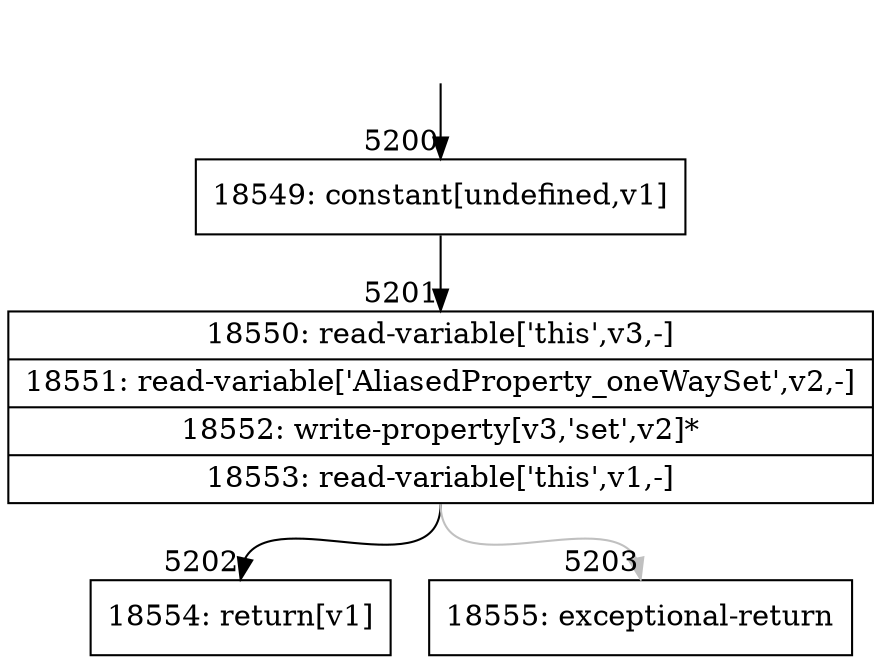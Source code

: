 digraph {
rankdir="TD"
BB_entry415[shape=none,label=""];
BB_entry415 -> BB5200 [tailport=s, headport=n, headlabel="    5200"]
BB5200 [shape=record label="{18549: constant[undefined,v1]}" ] 
BB5200 -> BB5201 [tailport=s, headport=n, headlabel="      5201"]
BB5201 [shape=record label="{18550: read-variable['this',v3,-]|18551: read-variable['AliasedProperty_oneWaySet',v2,-]|18552: write-property[v3,'set',v2]*|18553: read-variable['this',v1,-]}" ] 
BB5201 -> BB5202 [tailport=s, headport=n, headlabel="      5202"]
BB5201 -> BB5203 [tailport=s, headport=n, color=gray, headlabel="      5203"]
BB5202 [shape=record label="{18554: return[v1]}" ] 
BB5203 [shape=record label="{18555: exceptional-return}" ] 
//#$~ 9491
}
